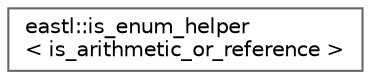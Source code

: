 digraph "类继承关系图"
{
 // LATEX_PDF_SIZE
  bgcolor="transparent";
  edge [fontname=Helvetica,fontsize=10,labelfontname=Helvetica,labelfontsize=10];
  node [fontname=Helvetica,fontsize=10,shape=box,height=0.2,width=0.4];
  rankdir="LR";
  Node0 [id="Node000000",label="eastl::is_enum_helper\l\< is_arithmetic_or_reference \>",height=0.2,width=0.4,color="grey40", fillcolor="white", style="filled",URL="$structeastl_1_1is__enum__helper.html",tooltip=" "];
}

